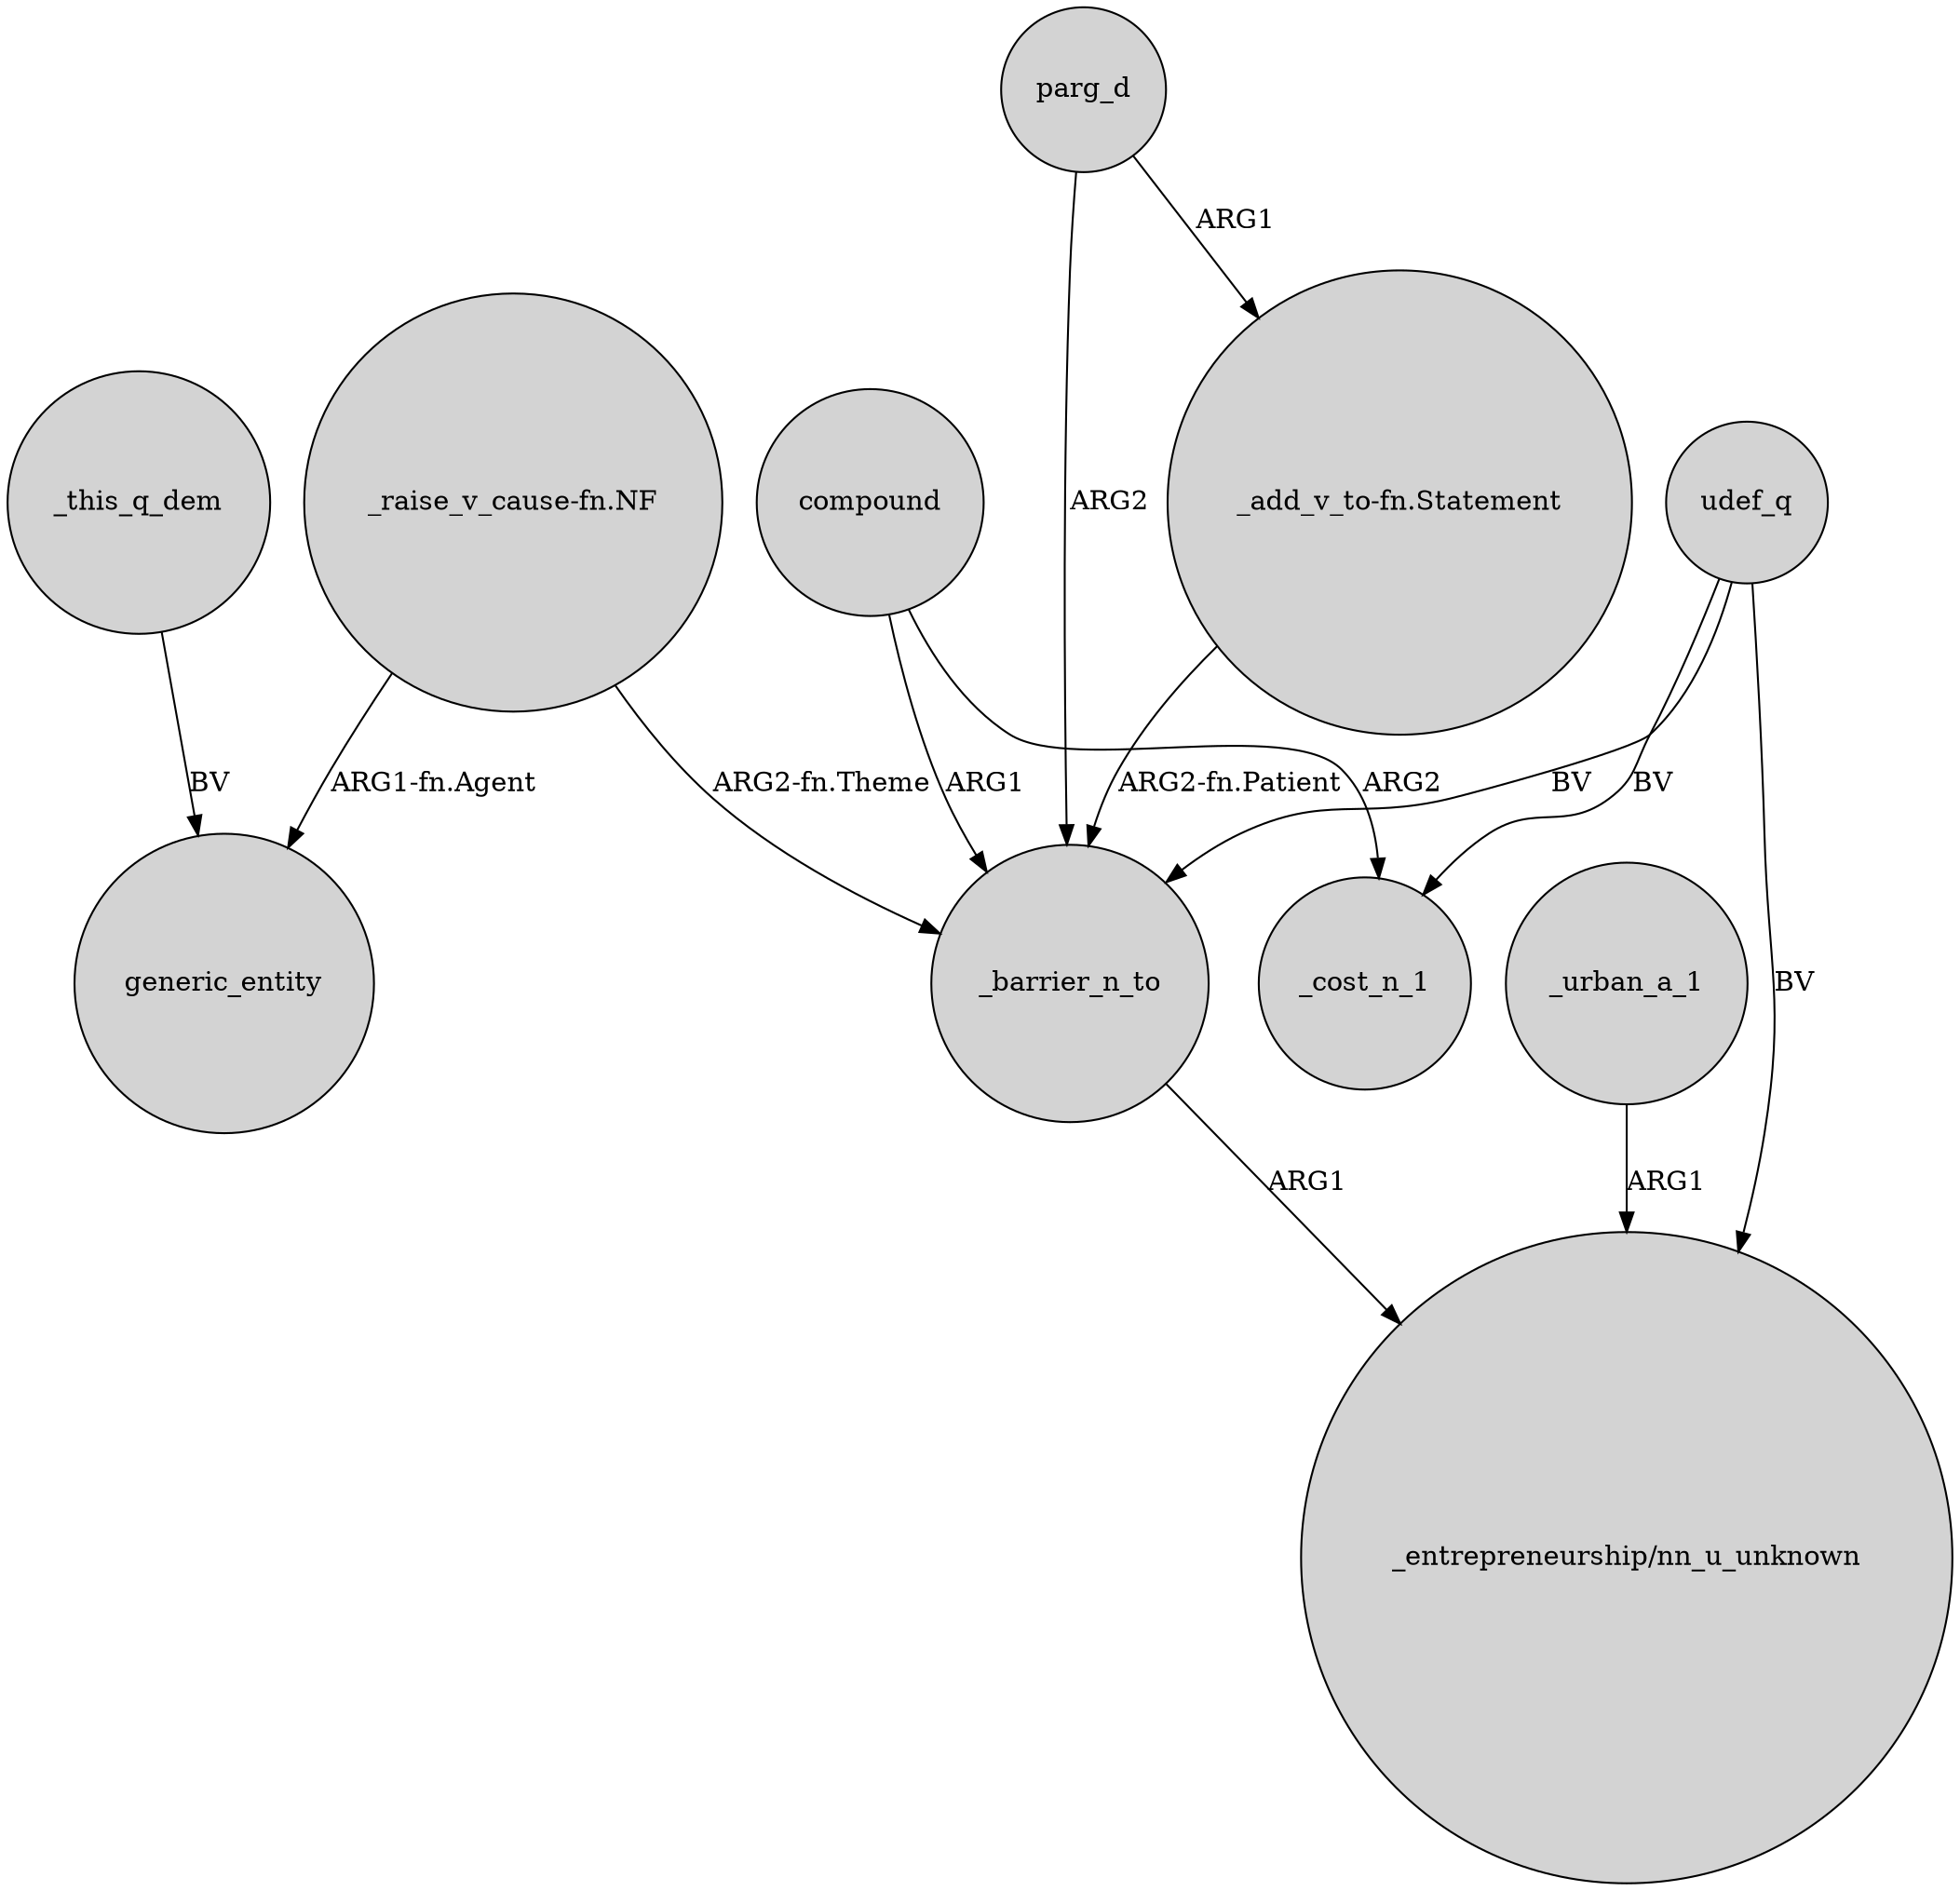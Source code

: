 digraph {
	node [shape=circle style=filled]
	"_raise_v_cause-fn.NF" -> generic_entity [label="ARG1-fn.Agent"]
	compound -> _cost_n_1 [label=ARG2]
	parg_d -> "_add_v_to-fn.Statement" [label=ARG1]
	"_raise_v_cause-fn.NF" -> _barrier_n_to [label="ARG2-fn.Theme"]
	_this_q_dem -> generic_entity [label=BV]
	parg_d -> _barrier_n_to [label=ARG2]
	"_add_v_to-fn.Statement" -> _barrier_n_to [label="ARG2-fn.Patient"]
	compound -> _barrier_n_to [label=ARG1]
	_barrier_n_to -> "_entrepreneurship/nn_u_unknown" [label=ARG1]
	udef_q -> _cost_n_1 [label=BV]
	_urban_a_1 -> "_entrepreneurship/nn_u_unknown" [label=ARG1]
	udef_q -> "_entrepreneurship/nn_u_unknown" [label=BV]
	udef_q -> _barrier_n_to [label=BV]
}
